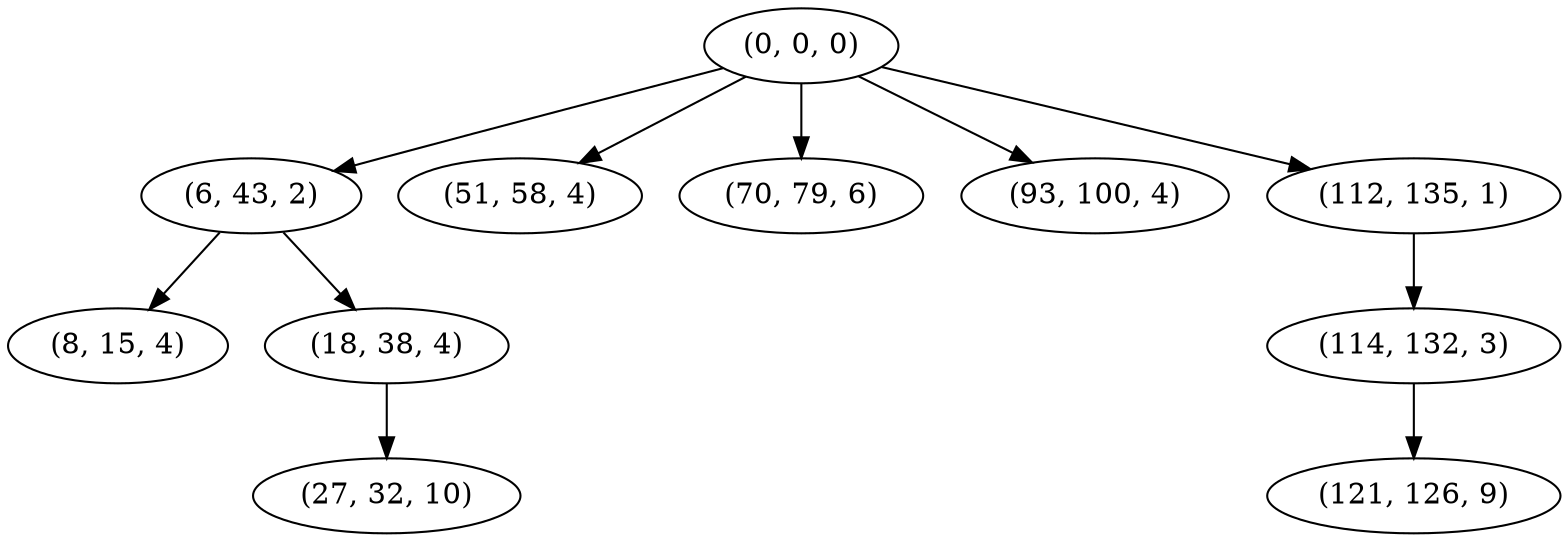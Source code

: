 digraph tree {
    "(0, 0, 0)";
    "(6, 43, 2)";
    "(8, 15, 4)";
    "(18, 38, 4)";
    "(27, 32, 10)";
    "(51, 58, 4)";
    "(70, 79, 6)";
    "(93, 100, 4)";
    "(112, 135, 1)";
    "(114, 132, 3)";
    "(121, 126, 9)";
    "(0, 0, 0)" -> "(6, 43, 2)";
    "(0, 0, 0)" -> "(51, 58, 4)";
    "(0, 0, 0)" -> "(70, 79, 6)";
    "(0, 0, 0)" -> "(93, 100, 4)";
    "(0, 0, 0)" -> "(112, 135, 1)";
    "(6, 43, 2)" -> "(8, 15, 4)";
    "(6, 43, 2)" -> "(18, 38, 4)";
    "(18, 38, 4)" -> "(27, 32, 10)";
    "(112, 135, 1)" -> "(114, 132, 3)";
    "(114, 132, 3)" -> "(121, 126, 9)";
}
